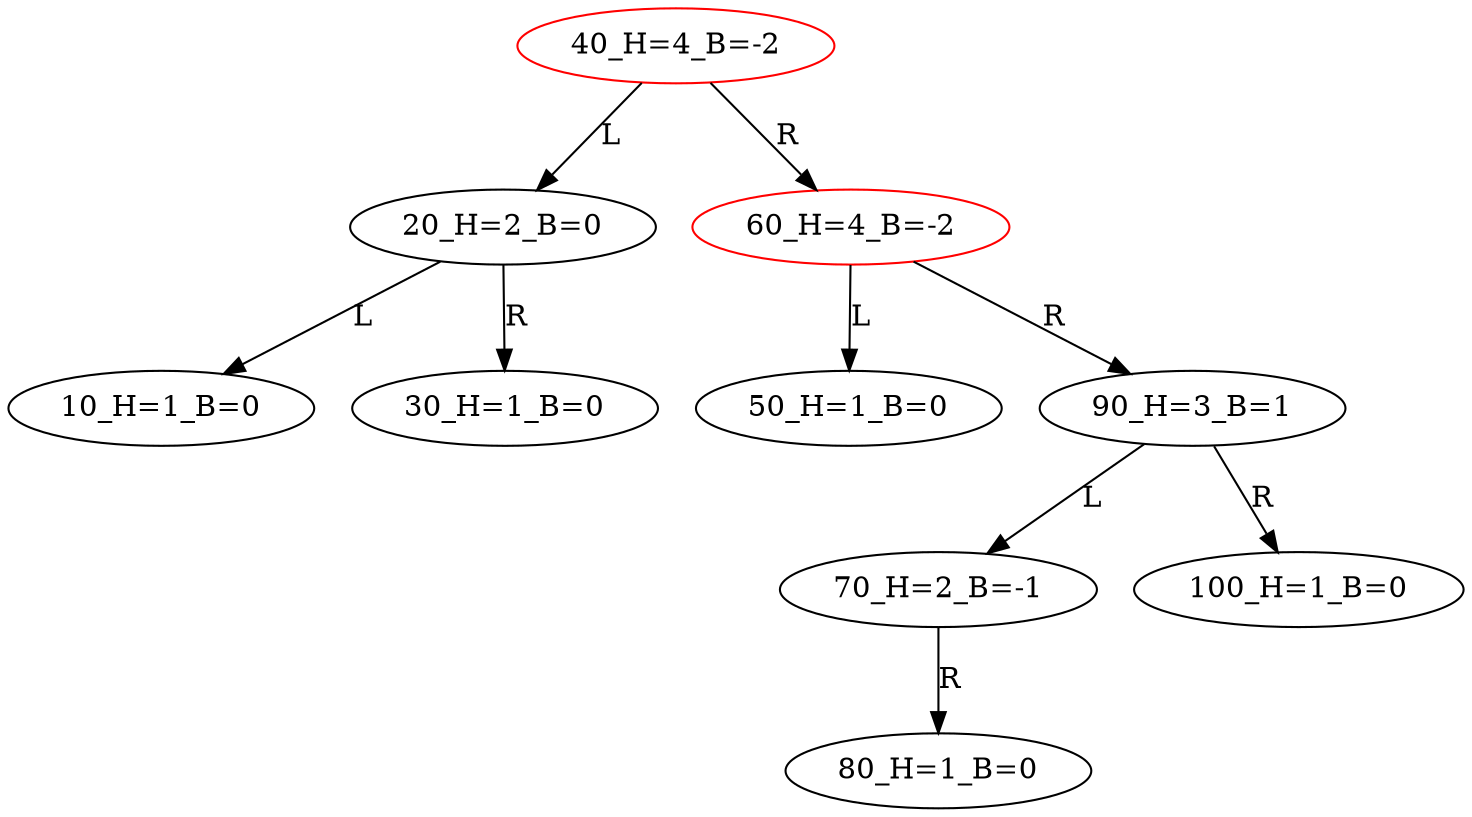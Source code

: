digraph BiTreeBiTreeInsert {
"40_H=4_B=-2" -> {"20_H=2_B=0"} [label="L"]
"40_H=4_B=-2" -> {"60_H=4_B=-2"} [label="R"]
"20_H=2_B=0" -> {"10_H=1_B=0"} [label="L"]
"20_H=2_B=0" -> {"30_H=1_B=0"} [label="R"]
"60_H=4_B=-2" -> {"50_H=1_B=0"} [label="L"]
"60_H=4_B=-2" -> {"90_H=3_B=1"} [label="R"]
"90_H=3_B=1" -> {"70_H=2_B=-1"} [label="L"]
"90_H=3_B=1" -> {"100_H=1_B=0"} [label="R"]
"70_H=2_B=-1" -> {"80_H=1_B=0"} [label="R"]
"40_H=4_B=-2" [color=red]
"20_H=2_B=0"
"10_H=1_B=0"
"30_H=1_B=0"
"60_H=4_B=-2" [color=red]
"50_H=1_B=0"
"90_H=3_B=1"
"70_H=2_B=-1"
"80_H=1_B=0"
"100_H=1_B=0"
}
